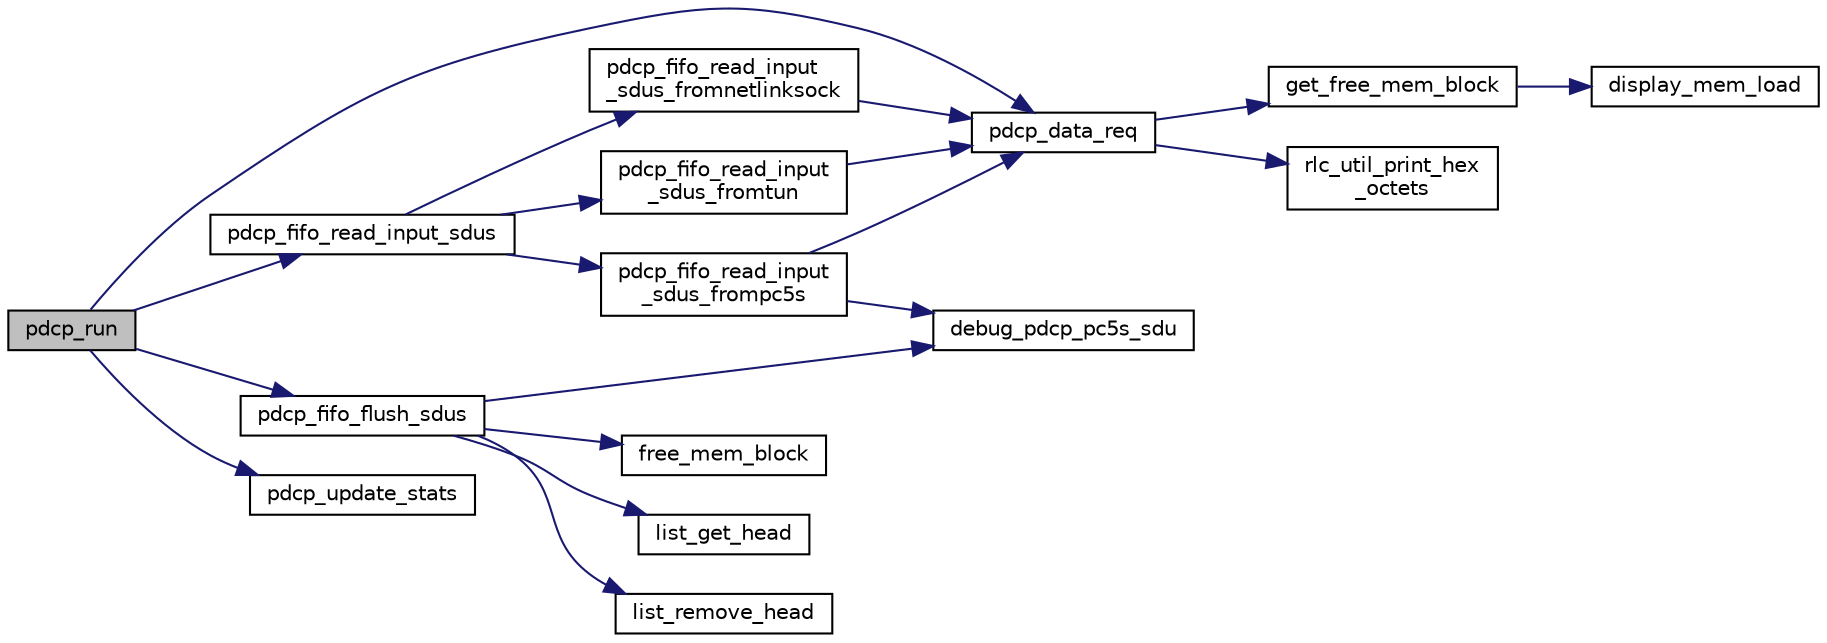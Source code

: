 digraph "pdcp_run"
{
 // LATEX_PDF_SIZE
  edge [fontname="Helvetica",fontsize="10",labelfontname="Helvetica",labelfontsize="10"];
  node [fontname="Helvetica",fontsize="10",shape=record];
  rankdir="LR";
  Node1 [label="pdcp_run",height=0.2,width=0.4,color="black", fillcolor="grey75", style="filled", fontcolor="black",tooltip="Runs PDCP entity to let it handle incoming/outgoing SDUs."];
  Node1 -> Node2 [color="midnightblue",fontsize="10",style="solid",fontname="Helvetica"];
  Node2 [label="pdcp_data_req",height=0.2,width=0.4,color="black", fillcolor="white", style="filled",URL="$group____pdcp.html#gad6d90c31375a53aa20d12f06bc620b85",tooltip=" "];
  Node2 -> Node3 [color="midnightblue",fontsize="10",style="solid",fontname="Helvetica"];
  Node3 [label="get_free_mem_block",height=0.2,width=0.4,color="black", fillcolor="white", style="filled",URL="$mem__block_8c.html#aa6649c5f31ce28f70a1a7352eb41de46",tooltip=" "];
  Node3 -> Node4 [color="midnightblue",fontsize="10",style="solid",fontname="Helvetica"];
  Node4 [label="display_mem_load",height=0.2,width=0.4,color="black", fillcolor="white", style="filled",URL="$mem__block_8c.html#aad2e600dac4df19ae63b1efe29405f59",tooltip=" "];
  Node2 -> Node5 [color="midnightblue",fontsize="10",style="solid",fontname="Helvetica"];
  Node5 [label="rlc_util_print_hex\l_octets",height=0.2,width=0.4,color="black", fillcolor="white", style="filled",URL="$group__em.html#ga9080083e27a8fc3d61451b6d4d7c8f3b",tooltip=" "];
  Node1 -> Node6 [color="midnightblue",fontsize="10",style="solid",fontname="Helvetica"];
  Node6 [label="pdcp_fifo_flush_sdus",height=0.2,width=0.4,color="black", fillcolor="white", style="filled",URL="$group____pdcp.html#ga5b4f9ca27aa61b5c96d299de5733baac",tooltip=" "];
  Node6 -> Node7 [color="midnightblue",fontsize="10",style="solid",fontname="Helvetica"];
  Node7 [label="debug_pdcp_pc5s_sdu",height=0.2,width=0.4,color="black", fillcolor="white", style="filled",URL="$pdcp__fifo_8c.html#a97d2650f7432d3f25db23b499511518d",tooltip=" "];
  Node6 -> Node8 [color="midnightblue",fontsize="10",style="solid",fontname="Helvetica"];
  Node8 [label="free_mem_block",height=0.2,width=0.4,color="black", fillcolor="white", style="filled",URL="$mem__block_8c.html#a3465e37844438c1cc552c197a2cfbbfd",tooltip=" "];
  Node6 -> Node9 [color="midnightblue",fontsize="10",style="solid",fontname="Helvetica"];
  Node9 [label="list_get_head",height=0.2,width=0.4,color="black", fillcolor="white", style="filled",URL="$list_8c.html#a29a1d0ab77edd320e92d002fd66179a6",tooltip=" "];
  Node6 -> Node10 [color="midnightblue",fontsize="10",style="solid",fontname="Helvetica"];
  Node10 [label="list_remove_head",height=0.2,width=0.4,color="black", fillcolor="white", style="filled",URL="$list_8c.html#a68bb206a4e50e2f9f27ca4c051a84dc5",tooltip=" "];
  Node1 -> Node11 [color="midnightblue",fontsize="10",style="solid",fontname="Helvetica"];
  Node11 [label="pdcp_fifo_read_input_sdus",height=0.2,width=0.4,color="black", fillcolor="white", style="filled",URL="$group____pdcp.html#gadf140ab34fd99a55b8b383fad506d841",tooltip=" "];
  Node11 -> Node12 [color="midnightblue",fontsize="10",style="solid",fontname="Helvetica"];
  Node12 [label="pdcp_fifo_read_input\l_sdus_fromnetlinksock",height=0.2,width=0.4,color="black", fillcolor="white", style="filled",URL="$pdcp__fifo_8c.html#aa0db16d2f05195706a3466500b850656",tooltip=" "];
  Node12 -> Node2 [color="midnightblue",fontsize="10",style="solid",fontname="Helvetica"];
  Node11 -> Node13 [color="midnightblue",fontsize="10",style="solid",fontname="Helvetica"];
  Node13 [label="pdcp_fifo_read_input\l_sdus_frompc5s",height=0.2,width=0.4,color="black", fillcolor="white", style="filled",URL="$pdcp__fifo_8c.html#ae6e845526dd2e22802d6b7372116ccd9",tooltip=" "];
  Node13 -> Node7 [color="midnightblue",fontsize="10",style="solid",fontname="Helvetica"];
  Node13 -> Node2 [color="midnightblue",fontsize="10",style="solid",fontname="Helvetica"];
  Node11 -> Node14 [color="midnightblue",fontsize="10",style="solid",fontname="Helvetica"];
  Node14 [label="pdcp_fifo_read_input\l_sdus_fromtun",height=0.2,width=0.4,color="black", fillcolor="white", style="filled",URL="$pdcp__fifo_8c.html#a2aa0e422b9283508cc5ace1f68ff2390",tooltip=" "];
  Node14 -> Node2 [color="midnightblue",fontsize="10",style="solid",fontname="Helvetica"];
  Node1 -> Node15 [color="midnightblue",fontsize="10",style="solid",fontname="Helvetica"];
  Node15 [label="pdcp_update_stats",height=0.2,width=0.4,color="black", fillcolor="white", style="filled",URL="$pdcp_8c.html#a785e8be4171fa72af80163e2fad642a6",tooltip=" "];
}
